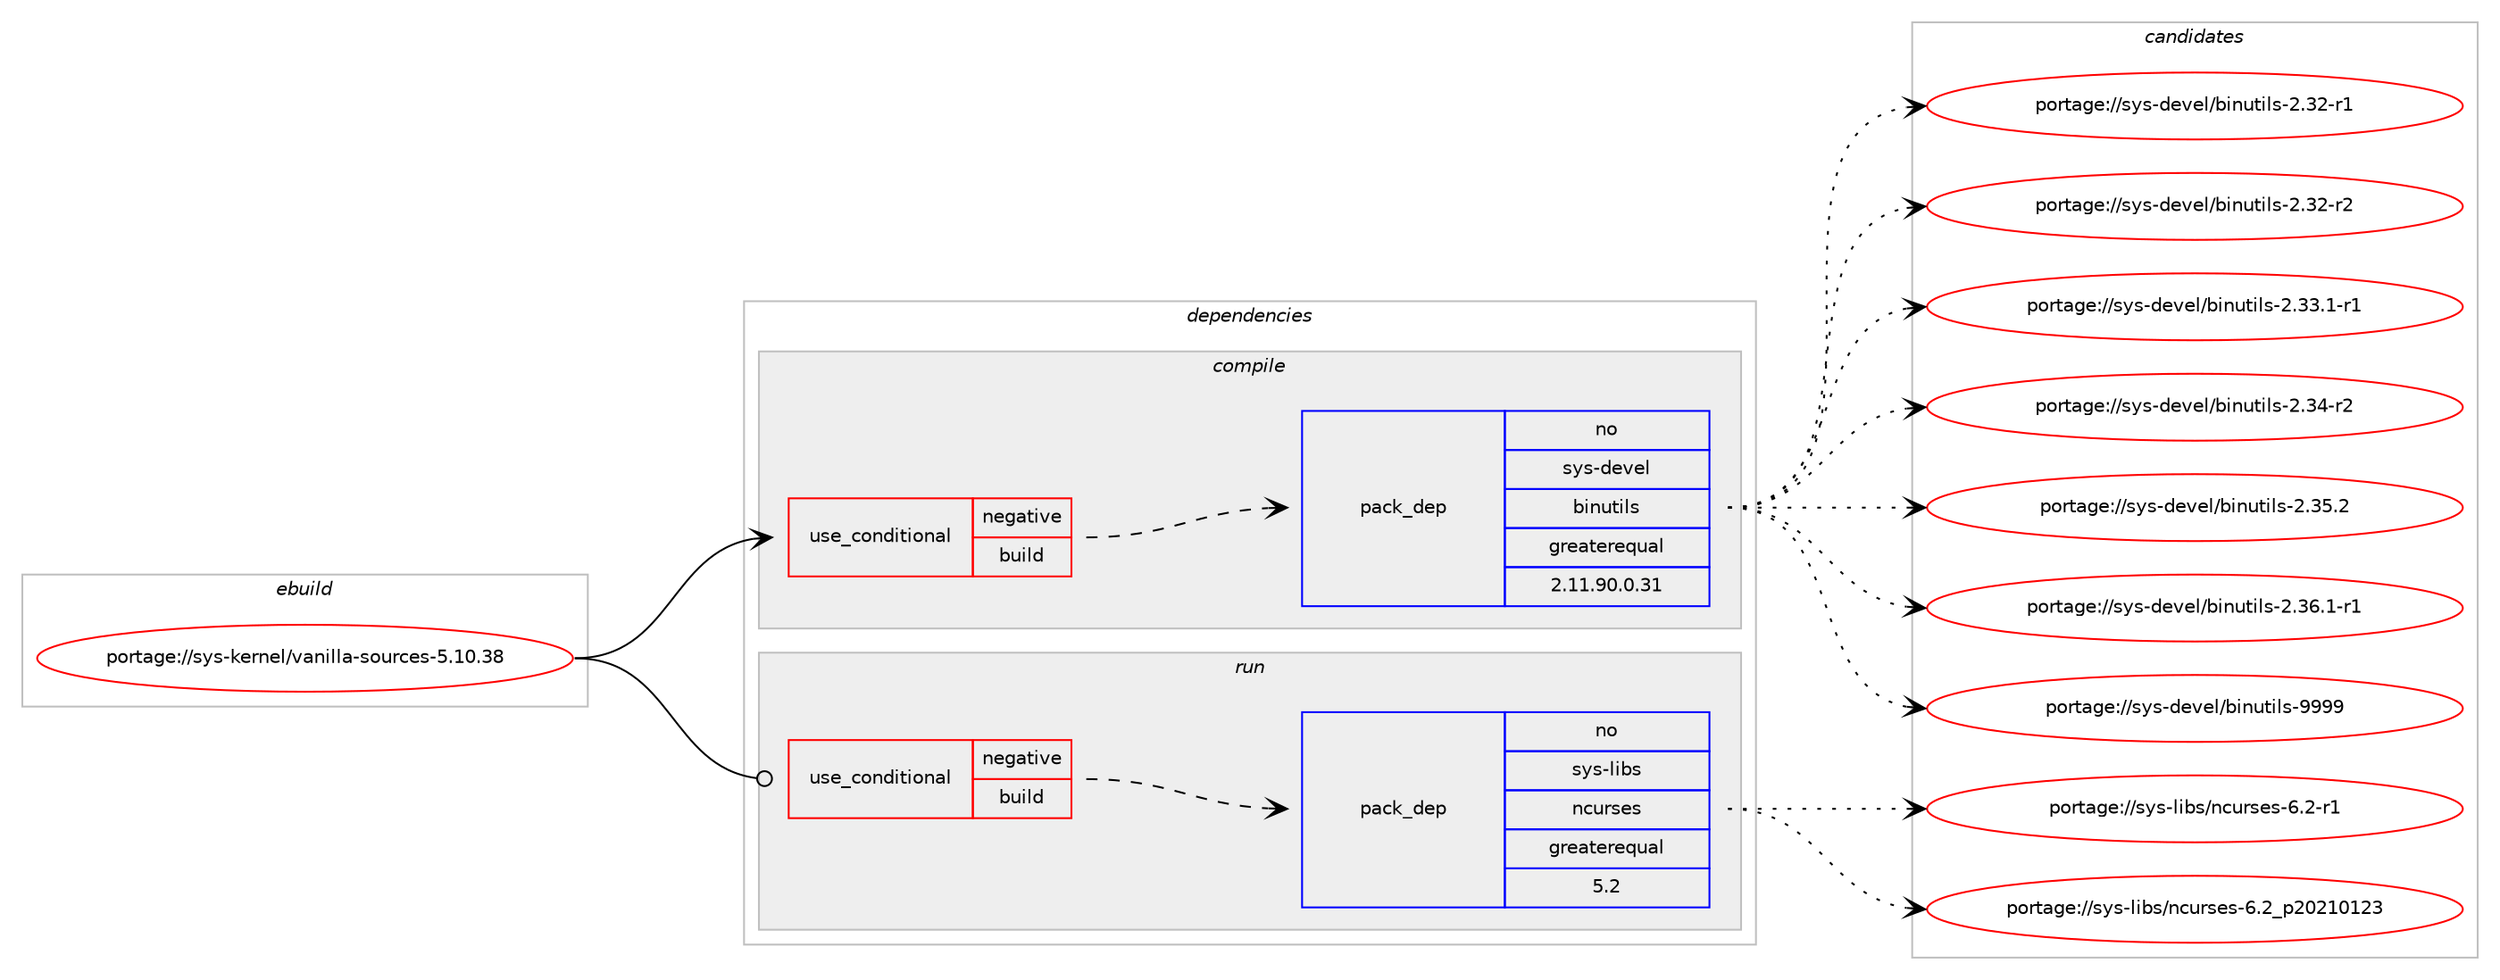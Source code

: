 digraph prolog {

# *************
# Graph options
# *************

newrank=true;
concentrate=true;
compound=true;
graph [rankdir=LR,fontname=Helvetica,fontsize=10,ranksep=1.5];#, ranksep=2.5, nodesep=0.2];
edge  [arrowhead=vee];
node  [fontname=Helvetica,fontsize=10];

# **********
# The ebuild
# **********

subgraph cluster_leftcol {
color=gray;
rank=same;
label=<<i>ebuild</i>>;
id [label="portage://sys-kernel/vanilla-sources-5.10.38", color=red, width=4, href="../sys-kernel/vanilla-sources-5.10.38.svg"];
}

# ****************
# The dependencies
# ****************

subgraph cluster_midcol {
color=gray;
label=<<i>dependencies</i>>;
subgraph cluster_compile {
fillcolor="#eeeeee";
style=filled;
label=<<i>compile</i>>;
subgraph cond311 {
dependency644 [label=<<TABLE BORDER="0" CELLBORDER="1" CELLSPACING="0" CELLPADDING="4"><TR><TD ROWSPAN="3" CELLPADDING="10">use_conditional</TD></TR><TR><TD>negative</TD></TR><TR><TD>build</TD></TR></TABLE>>, shape=none, color=red];
# *** BEGIN UNKNOWN DEPENDENCY TYPE (TODO) ***
# dependency644 -> package_dependency(portage://sys-kernel/vanilla-sources-5.10.38,install,no,sys-apps,sed,none,[,,],[],[])
# *** END UNKNOWN DEPENDENCY TYPE (TODO) ***

subgraph pack310 {
dependency645 [label=<<TABLE BORDER="0" CELLBORDER="1" CELLSPACING="0" CELLPADDING="4" WIDTH="220"><TR><TD ROWSPAN="6" CELLPADDING="30">pack_dep</TD></TR><TR><TD WIDTH="110">no</TD></TR><TR><TD>sys-devel</TD></TR><TR><TD>binutils</TD></TR><TR><TD>greaterequal</TD></TR><TR><TD>2.11.90.0.31</TD></TR></TABLE>>, shape=none, color=blue];
}
dependency644:e -> dependency645:w [weight=20,style="dashed",arrowhead="vee"];
}
id:e -> dependency644:w [weight=20,style="solid",arrowhead="vee"];
}
subgraph cluster_compileandrun {
fillcolor="#eeeeee";
style=filled;
label=<<i>compile and run</i>>;
}
subgraph cluster_run {
fillcolor="#eeeeee";
style=filled;
label=<<i>run</i>>;
subgraph cond312 {
dependency646 [label=<<TABLE BORDER="0" CELLBORDER="1" CELLSPACING="0" CELLPADDING="4"><TR><TD ROWSPAN="3" CELLPADDING="10">use_conditional</TD></TR><TR><TD>negative</TD></TR><TR><TD>build</TD></TR></TABLE>>, shape=none, color=red];
# *** BEGIN UNKNOWN DEPENDENCY TYPE (TODO) ***
# dependency646 -> package_dependency(portage://sys-kernel/vanilla-sources-5.10.38,run,no,dev-lang,perl,none,[,,],[],[])
# *** END UNKNOWN DEPENDENCY TYPE (TODO) ***

# *** BEGIN UNKNOWN DEPENDENCY TYPE (TODO) ***
# dependency646 -> package_dependency(portage://sys-kernel/vanilla-sources-5.10.38,run,no,sys-devel,bc,none,[,,],[],[])
# *** END UNKNOWN DEPENDENCY TYPE (TODO) ***

# *** BEGIN UNKNOWN DEPENDENCY TYPE (TODO) ***
# dependency646 -> package_dependency(portage://sys-kernel/vanilla-sources-5.10.38,run,no,sys-devel,bison,none,[,,],[],[])
# *** END UNKNOWN DEPENDENCY TYPE (TODO) ***

# *** BEGIN UNKNOWN DEPENDENCY TYPE (TODO) ***
# dependency646 -> package_dependency(portage://sys-kernel/vanilla-sources-5.10.38,run,no,sys-devel,flex,none,[,,],[],[])
# *** END UNKNOWN DEPENDENCY TYPE (TODO) ***

# *** BEGIN UNKNOWN DEPENDENCY TYPE (TODO) ***
# dependency646 -> package_dependency(portage://sys-kernel/vanilla-sources-5.10.38,run,no,sys-devel,make,none,[,,],[],[])
# *** END UNKNOWN DEPENDENCY TYPE (TODO) ***

subgraph pack311 {
dependency647 [label=<<TABLE BORDER="0" CELLBORDER="1" CELLSPACING="0" CELLPADDING="4" WIDTH="220"><TR><TD ROWSPAN="6" CELLPADDING="30">pack_dep</TD></TR><TR><TD WIDTH="110">no</TD></TR><TR><TD>sys-libs</TD></TR><TR><TD>ncurses</TD></TR><TR><TD>greaterequal</TD></TR><TR><TD>5.2</TD></TR></TABLE>>, shape=none, color=blue];
}
dependency646:e -> dependency647:w [weight=20,style="dashed",arrowhead="vee"];
# *** BEGIN UNKNOWN DEPENDENCY TYPE (TODO) ***
# dependency646 -> package_dependency(portage://sys-kernel/vanilla-sources-5.10.38,run,no,virtual,libelf,none,[,,],[],[])
# *** END UNKNOWN DEPENDENCY TYPE (TODO) ***

# *** BEGIN UNKNOWN DEPENDENCY TYPE (TODO) ***
# dependency646 -> package_dependency(portage://sys-kernel/vanilla-sources-5.10.38,run,no,virtual,pkgconfig,none,[,,],[],[])
# *** END UNKNOWN DEPENDENCY TYPE (TODO) ***

}
id:e -> dependency646:w [weight=20,style="solid",arrowhead="odot"];
}
}

# **************
# The candidates
# **************

subgraph cluster_choices {
rank=same;
color=gray;
label=<<i>candidates</i>>;

subgraph choice310 {
color=black;
nodesep=1;
choice11512111545100101118101108479810511011711610510811545504651504511449 [label="portage://sys-devel/binutils-2.32-r1", color=red, width=4,href="../sys-devel/binutils-2.32-r1.svg"];
choice11512111545100101118101108479810511011711610510811545504651504511450 [label="portage://sys-devel/binutils-2.32-r2", color=red, width=4,href="../sys-devel/binutils-2.32-r2.svg"];
choice115121115451001011181011084798105110117116105108115455046515146494511449 [label="portage://sys-devel/binutils-2.33.1-r1", color=red, width=4,href="../sys-devel/binutils-2.33.1-r1.svg"];
choice11512111545100101118101108479810511011711610510811545504651524511450 [label="portage://sys-devel/binutils-2.34-r2", color=red, width=4,href="../sys-devel/binutils-2.34-r2.svg"];
choice11512111545100101118101108479810511011711610510811545504651534650 [label="portage://sys-devel/binutils-2.35.2", color=red, width=4,href="../sys-devel/binutils-2.35.2.svg"];
choice115121115451001011181011084798105110117116105108115455046515446494511449 [label="portage://sys-devel/binutils-2.36.1-r1", color=red, width=4,href="../sys-devel/binutils-2.36.1-r1.svg"];
choice1151211154510010111810110847981051101171161051081154557575757 [label="portage://sys-devel/binutils-9999", color=red, width=4,href="../sys-devel/binutils-9999.svg"];
dependency645:e -> choice11512111545100101118101108479810511011711610510811545504651504511449:w [style=dotted,weight="100"];
dependency645:e -> choice11512111545100101118101108479810511011711610510811545504651504511450:w [style=dotted,weight="100"];
dependency645:e -> choice115121115451001011181011084798105110117116105108115455046515146494511449:w [style=dotted,weight="100"];
dependency645:e -> choice11512111545100101118101108479810511011711610510811545504651524511450:w [style=dotted,weight="100"];
dependency645:e -> choice11512111545100101118101108479810511011711610510811545504651534650:w [style=dotted,weight="100"];
dependency645:e -> choice115121115451001011181011084798105110117116105108115455046515446494511449:w [style=dotted,weight="100"];
dependency645:e -> choice1151211154510010111810110847981051101171161051081154557575757:w [style=dotted,weight="100"];
}
subgraph choice311 {
color=black;
nodesep=1;
choice11512111545108105981154711099117114115101115455446504511449 [label="portage://sys-libs/ncurses-6.2-r1", color=red, width=4,href="../sys-libs/ncurses-6.2-r1.svg"];
choice1151211154510810598115471109911711411510111545544650951125048504948495051 [label="portage://sys-libs/ncurses-6.2_p20210123", color=red, width=4,href="../sys-libs/ncurses-6.2_p20210123.svg"];
dependency647:e -> choice11512111545108105981154711099117114115101115455446504511449:w [style=dotted,weight="100"];
dependency647:e -> choice1151211154510810598115471109911711411510111545544650951125048504948495051:w [style=dotted,weight="100"];
}
}

}

